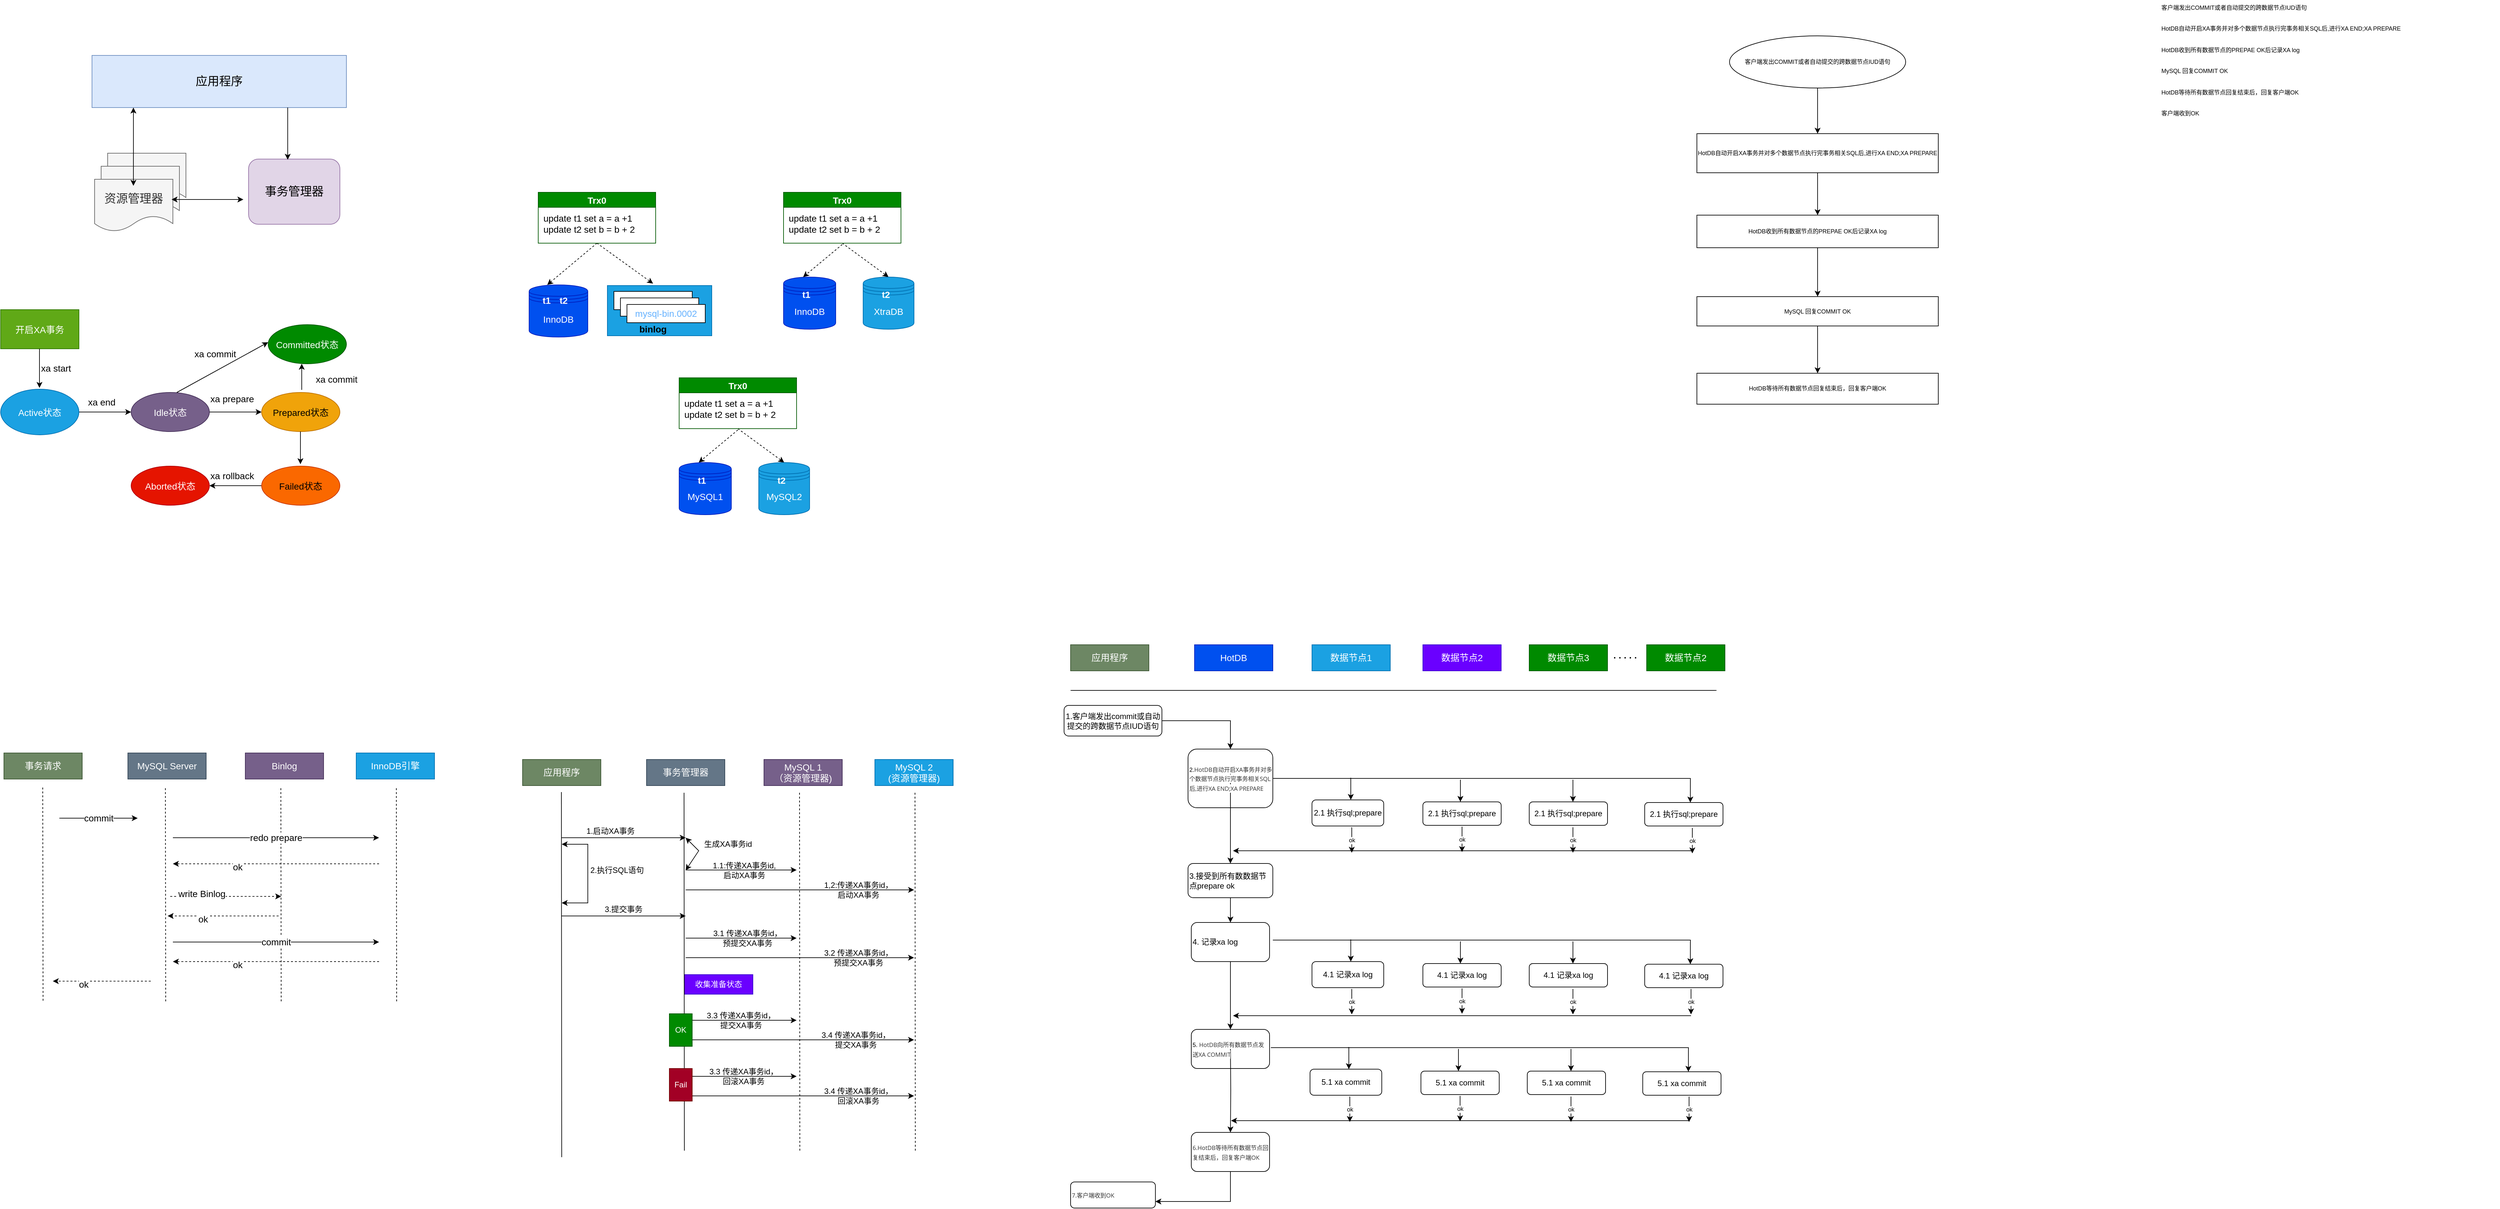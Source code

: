 <mxfile version="20.0.4" type="github">
  <diagram id="ObCENUlUA4ZSgpgrxgMP" name="Page-1">
    <mxGraphModel dx="1673" dy="896" grid="1" gridSize="10" guides="1" tooltips="1" connect="1" arrows="1" fold="1" page="1" pageScale="1" pageWidth="827" pageHeight="1169" math="0" shadow="0">
      <root>
        <mxCell id="0" />
        <mxCell id="1" parent="0" />
        <mxCell id="JKw2uaOTa6GlGYW2WIKC-55" value="收集准备状态" style="rounded=0;whiteSpace=wrap;html=1;fillColor=#6a00ff;fontColor=#ffffff;strokeColor=#3700CC;" vertex="1" parent="1">
          <mxGeometry x="1098" y="1530" width="105" height="30" as="geometry" />
        </mxCell>
        <mxCell id="dxR8QtIztpEpAp44_qmE-1" value="&lt;font style=&quot;font-size: 18px;&quot;&gt;应用程序&lt;/font&gt;" style="rounded=0;whiteSpace=wrap;html=1;fillColor=#dae8fc;strokeColor=#6c8ebf;" parent="1" vertex="1">
          <mxGeometry x="190" y="120" width="390" height="80" as="geometry" />
        </mxCell>
        <mxCell id="dxR8QtIztpEpAp44_qmE-2" value="" style="shape=document;whiteSpace=wrap;html=1;boundedLbl=1;fontSize=24;fillColor=#f5f5f5;fontColor=#333333;strokeColor=#666666;" parent="1" vertex="1">
          <mxGeometry x="214" y="270" width="120" height="80" as="geometry" />
        </mxCell>
        <mxCell id="dxR8QtIztpEpAp44_qmE-3" value="" style="shape=document;whiteSpace=wrap;html=1;boundedLbl=1;fontSize=24;fillColor=#f5f5f5;fontColor=#333333;strokeColor=#666666;" parent="1" vertex="1">
          <mxGeometry x="204" y="290" width="120" height="80" as="geometry" />
        </mxCell>
        <mxCell id="dxR8QtIztpEpAp44_qmE-4" value="&lt;font style=&quot;font-size: 18px;&quot;&gt;资源管理器&lt;/font&gt;" style="shape=document;whiteSpace=wrap;html=1;boundedLbl=1;fontSize=24;fillColor=#f5f5f5;fontColor=#333333;strokeColor=#666666;" parent="1" vertex="1">
          <mxGeometry x="194" y="310" width="120" height="80" as="geometry" />
        </mxCell>
        <mxCell id="dxR8QtIztpEpAp44_qmE-6" value="" style="endArrow=classic;startArrow=classic;html=1;rounded=0;fontSize=18;" parent="1" edge="1">
          <mxGeometry width="50" height="50" relative="1" as="geometry">
            <mxPoint x="253.5" y="320" as="sourcePoint" />
            <mxPoint x="253.5" y="200" as="targetPoint" />
          </mxGeometry>
        </mxCell>
        <mxCell id="dxR8QtIztpEpAp44_qmE-7" value="事务管理器" style="rounded=1;whiteSpace=wrap;html=1;fontSize=18;fillColor=#e1d5e7;strokeColor=#9673a6;" parent="1" vertex="1">
          <mxGeometry x="430" y="279" width="140" height="100" as="geometry" />
        </mxCell>
        <mxCell id="dxR8QtIztpEpAp44_qmE-8" value="" style="endArrow=classic;startArrow=classic;html=1;rounded=0;fontSize=18;" parent="1" edge="1">
          <mxGeometry width="50" height="50" relative="1" as="geometry">
            <mxPoint x="312" y="341" as="sourcePoint" />
            <mxPoint x="422" y="341" as="targetPoint" />
          </mxGeometry>
        </mxCell>
        <mxCell id="dxR8QtIztpEpAp44_qmE-9" value="" style="endArrow=classic;html=1;rounded=0;fontSize=18;" parent="1" edge="1">
          <mxGeometry width="50" height="50" relative="1" as="geometry">
            <mxPoint x="490" y="200" as="sourcePoint" />
            <mxPoint x="490" y="280" as="targetPoint" />
          </mxGeometry>
        </mxCell>
        <mxCell id="dxR8QtIztpEpAp44_qmE-10" value="&lt;font style=&quot;font-size: 14px;&quot;&gt;开启XA事务&lt;/font&gt;" style="rounded=0;whiteSpace=wrap;html=1;fontSize=18;fillColor=#60a917;strokeColor=#2D7600;fontColor=#ffffff;" parent="1" vertex="1">
          <mxGeometry x="50" y="510" width="120" height="60" as="geometry" />
        </mxCell>
        <mxCell id="dxR8QtIztpEpAp44_qmE-12" value="" style="endArrow=classic;html=1;rounded=0;fontSize=18;" parent="1" edge="1">
          <mxGeometry width="50" height="50" relative="1" as="geometry">
            <mxPoint x="109.5" y="570" as="sourcePoint" />
            <mxPoint x="109.5" y="630" as="targetPoint" />
          </mxGeometry>
        </mxCell>
        <mxCell id="dxR8QtIztpEpAp44_qmE-17" value="" style="edgeStyle=orthogonalEdgeStyle;rounded=0;orthogonalLoop=1;jettySize=auto;html=1;fontSize=18;" parent="1" source="dxR8QtIztpEpAp44_qmE-13" target="dxR8QtIztpEpAp44_qmE-16" edge="1">
          <mxGeometry relative="1" as="geometry" />
        </mxCell>
        <mxCell id="dxR8QtIztpEpAp44_qmE-13" value="&lt;font style=&quot;font-size: 14px;&quot;&gt;Active状态&lt;/font&gt;" style="ellipse;whiteSpace=wrap;html=1;fontSize=18;fillColor=#1ba1e2;fontColor=#ffffff;strokeColor=#006EAF;" parent="1" vertex="1">
          <mxGeometry x="50" y="632" width="120" height="70" as="geometry" />
        </mxCell>
        <mxCell id="dxR8QtIztpEpAp44_qmE-19" value="" style="edgeStyle=orthogonalEdgeStyle;rounded=0;orthogonalLoop=1;jettySize=auto;html=1;fontSize=18;" parent="1" source="dxR8QtIztpEpAp44_qmE-16" target="dxR8QtIztpEpAp44_qmE-18" edge="1">
          <mxGeometry relative="1" as="geometry" />
        </mxCell>
        <mxCell id="dxR8QtIztpEpAp44_qmE-16" value="&lt;font style=&quot;font-size: 14px;&quot;&gt;Idle状态&lt;/font&gt;" style="ellipse;whiteSpace=wrap;html=1;fontSize=18;fillColor=#76608a;fontColor=#ffffff;strokeColor=#432D57;" parent="1" vertex="1">
          <mxGeometry x="250" y="637" width="120" height="60" as="geometry" />
        </mxCell>
        <mxCell id="dxR8QtIztpEpAp44_qmE-18" value="&lt;font style=&quot;font-size: 14px;&quot;&gt;Prepared状态&lt;/font&gt;" style="ellipse;whiteSpace=wrap;html=1;fontSize=18;fillColor=#f0a30a;fontColor=#000000;strokeColor=#BD7000;" parent="1" vertex="1">
          <mxGeometry x="450" y="637" width="120" height="60" as="geometry" />
        </mxCell>
        <mxCell id="dxR8QtIztpEpAp44_qmE-20" value="" style="endArrow=classic;html=1;rounded=0;fontSize=18;" parent="1" edge="1">
          <mxGeometry width="50" height="50" relative="1" as="geometry">
            <mxPoint x="320" y="637" as="sourcePoint" />
            <mxPoint x="460" y="560" as="targetPoint" />
          </mxGeometry>
        </mxCell>
        <mxCell id="dxR8QtIztpEpAp44_qmE-21" value="&lt;font style=&quot;font-size: 14px;&quot;&gt;Committed状态&lt;/font&gt;" style="ellipse;whiteSpace=wrap;html=1;fontSize=18;fillColor=#008a00;fontColor=#ffffff;strokeColor=#005700;" parent="1" vertex="1">
          <mxGeometry x="460" y="533" width="120" height="60" as="geometry" />
        </mxCell>
        <mxCell id="dxR8QtIztpEpAp44_qmE-22" value="" style="endArrow=classic;html=1;rounded=0;fontSize=14;" parent="1" edge="1">
          <mxGeometry width="50" height="50" relative="1" as="geometry">
            <mxPoint x="511.5" y="633" as="sourcePoint" />
            <mxPoint x="511.5" y="593" as="targetPoint" />
          </mxGeometry>
        </mxCell>
        <mxCell id="dxR8QtIztpEpAp44_qmE-23" value="" style="endArrow=classic;html=1;rounded=0;fontSize=14;" parent="1" edge="1">
          <mxGeometry width="50" height="50" relative="1" as="geometry">
            <mxPoint x="509.5" y="697" as="sourcePoint" />
            <mxPoint x="509.5" y="747" as="targetPoint" />
          </mxGeometry>
        </mxCell>
        <mxCell id="dxR8QtIztpEpAp44_qmE-26" value="" style="edgeStyle=orthogonalEdgeStyle;rounded=0;orthogonalLoop=1;jettySize=auto;html=1;fontSize=14;" parent="1" source="dxR8QtIztpEpAp44_qmE-24" target="dxR8QtIztpEpAp44_qmE-25" edge="1">
          <mxGeometry relative="1" as="geometry" />
        </mxCell>
        <mxCell id="dxR8QtIztpEpAp44_qmE-24" value="&lt;span style=&quot;font-size: 14px;&quot;&gt;Failed状态&lt;/span&gt;" style="ellipse;whiteSpace=wrap;html=1;fontSize=18;fillColor=#fa6800;fontColor=#000000;strokeColor=#C73500;" parent="1" vertex="1">
          <mxGeometry x="450" y="750" width="120" height="60" as="geometry" />
        </mxCell>
        <mxCell id="dxR8QtIztpEpAp44_qmE-25" value="&lt;font style=&quot;font-size: 14px;&quot;&gt;Aborted状态&lt;/font&gt;" style="ellipse;whiteSpace=wrap;html=1;fontSize=18;fillColor=#e51400;fontColor=#ffffff;strokeColor=#B20000;" parent="1" vertex="1">
          <mxGeometry x="250" y="750" width="120" height="60" as="geometry" />
        </mxCell>
        <mxCell id="dxR8QtIztpEpAp44_qmE-28" value="xa rollback" style="text;html=1;strokeColor=none;fillColor=none;align=center;verticalAlign=middle;whiteSpace=wrap;rounded=0;fontSize=14;" parent="1" vertex="1">
          <mxGeometry x="370" y="750" width="70" height="30" as="geometry" />
        </mxCell>
        <mxCell id="dxR8QtIztpEpAp44_qmE-29" value="xa commit" style="text;html=1;strokeColor=none;fillColor=none;align=center;verticalAlign=middle;whiteSpace=wrap;rounded=0;fontSize=14;" parent="1" vertex="1">
          <mxGeometry x="530" y="602" width="70" height="30" as="geometry" />
        </mxCell>
        <mxCell id="dxR8QtIztpEpAp44_qmE-30" value="xa prepare" style="text;html=1;strokeColor=none;fillColor=none;align=center;verticalAlign=middle;whiteSpace=wrap;rounded=0;fontSize=14;" parent="1" vertex="1">
          <mxGeometry x="370" y="632" width="70" height="30" as="geometry" />
        </mxCell>
        <mxCell id="dxR8QtIztpEpAp44_qmE-31" value="xa commit" style="text;html=1;strokeColor=none;fillColor=none;align=center;verticalAlign=middle;whiteSpace=wrap;rounded=0;fontSize=14;" parent="1" vertex="1">
          <mxGeometry x="344" y="563" width="70" height="30" as="geometry" />
        </mxCell>
        <mxCell id="dxR8QtIztpEpAp44_qmE-32" value="xa end" style="text;html=1;strokeColor=none;fillColor=none;align=center;verticalAlign=middle;whiteSpace=wrap;rounded=0;fontSize=14;" parent="1" vertex="1">
          <mxGeometry x="170" y="637" width="70" height="30" as="geometry" />
        </mxCell>
        <mxCell id="dxR8QtIztpEpAp44_qmE-33" value="xa start" style="text;html=1;strokeColor=none;fillColor=none;align=center;verticalAlign=middle;whiteSpace=wrap;rounded=0;fontSize=14;" parent="1" vertex="1">
          <mxGeometry x="100" y="584.5" width="70" height="30" as="geometry" />
        </mxCell>
        <mxCell id="dxR8QtIztpEpAp44_qmE-44" value="事务请求" style="rounded=0;whiteSpace=wrap;html=1;fontSize=14;fillColor=#6d8764;fontColor=#ffffff;strokeColor=#3A5431;" parent="1" vertex="1">
          <mxGeometry x="55" y="1190" width="120" height="40" as="geometry" />
        </mxCell>
        <mxCell id="dxR8QtIztpEpAp44_qmE-45" value="MySQL Server" style="rounded=0;whiteSpace=wrap;html=1;fontSize=14;fillColor=#647687;fontColor=#ffffff;strokeColor=#314354;" parent="1" vertex="1">
          <mxGeometry x="245" y="1190" width="120" height="40" as="geometry" />
        </mxCell>
        <mxCell id="dxR8QtIztpEpAp44_qmE-46" value="Binlog" style="rounded=0;whiteSpace=wrap;html=1;fontSize=14;fillColor=#76608a;fontColor=#ffffff;strokeColor=#432D57;" parent="1" vertex="1">
          <mxGeometry x="425" y="1190" width="120" height="40" as="geometry" />
        </mxCell>
        <mxCell id="dxR8QtIztpEpAp44_qmE-47" value="InnoDB引擎" style="rounded=0;whiteSpace=wrap;html=1;fontSize=14;fillColor=#1ba1e2;fontColor=#ffffff;strokeColor=#006EAF;" parent="1" vertex="1">
          <mxGeometry x="595" y="1190" width="120" height="40" as="geometry" />
        </mxCell>
        <mxCell id="dxR8QtIztpEpAp44_qmE-48" value="" style="endArrow=none;dashed=1;html=1;rounded=0;fontSize=14;" parent="1" edge="1">
          <mxGeometry width="50" height="50" relative="1" as="geometry">
            <mxPoint x="115" y="1570" as="sourcePoint" />
            <mxPoint x="114.5" y="1240" as="targetPoint" />
          </mxGeometry>
        </mxCell>
        <mxCell id="dxR8QtIztpEpAp44_qmE-49" value="" style="endArrow=none;dashed=1;html=1;rounded=0;fontSize=14;" parent="1" edge="1">
          <mxGeometry width="50" height="50" relative="1" as="geometry">
            <mxPoint x="303" y="1571" as="sourcePoint" />
            <mxPoint x="302.5" y="1241" as="targetPoint" />
          </mxGeometry>
        </mxCell>
        <mxCell id="dxR8QtIztpEpAp44_qmE-50" value="" style="endArrow=none;dashed=1;html=1;rounded=0;fontSize=14;" parent="1" edge="1">
          <mxGeometry width="50" height="50" relative="1" as="geometry">
            <mxPoint x="480" y="1571" as="sourcePoint" />
            <mxPoint x="479.5" y="1241" as="targetPoint" />
          </mxGeometry>
        </mxCell>
        <mxCell id="dxR8QtIztpEpAp44_qmE-51" value="" style="endArrow=none;dashed=1;html=1;rounded=0;fontSize=14;" parent="1" edge="1">
          <mxGeometry width="50" height="50" relative="1" as="geometry">
            <mxPoint x="657" y="1571" as="sourcePoint" />
            <mxPoint x="656.5" y="1241" as="targetPoint" />
          </mxGeometry>
        </mxCell>
        <mxCell id="dxR8QtIztpEpAp44_qmE-54" value="" style="endArrow=classic;html=1;rounded=0;fontSize=14;" parent="1" edge="1">
          <mxGeometry relative="1" as="geometry">
            <mxPoint x="140" y="1290" as="sourcePoint" />
            <mxPoint x="260" y="1290" as="targetPoint" />
            <Array as="points">
              <mxPoint x="200" y="1290" />
            </Array>
          </mxGeometry>
        </mxCell>
        <mxCell id="dxR8QtIztpEpAp44_qmE-55" value="commit" style="edgeLabel;resizable=0;html=1;align=center;verticalAlign=middle;fontSize=14;" parent="dxR8QtIztpEpAp44_qmE-54" connectable="0" vertex="1">
          <mxGeometry relative="1" as="geometry" />
        </mxCell>
        <mxCell id="dxR8QtIztpEpAp44_qmE-56" value="" style="endArrow=classic;html=1;rounded=0;fontSize=14;" parent="1" edge="1">
          <mxGeometry relative="1" as="geometry">
            <mxPoint x="314" y="1320" as="sourcePoint" />
            <mxPoint x="630" y="1320" as="targetPoint" />
            <Array as="points">
              <mxPoint x="374" y="1320" />
            </Array>
          </mxGeometry>
        </mxCell>
        <mxCell id="dxR8QtIztpEpAp44_qmE-57" value="redo prepare" style="edgeLabel;resizable=0;html=1;align=center;verticalAlign=middle;fontSize=14;" parent="dxR8QtIztpEpAp44_qmE-56" connectable="0" vertex="1">
          <mxGeometry relative="1" as="geometry" />
        </mxCell>
        <mxCell id="dxR8QtIztpEpAp44_qmE-63" value="" style="endArrow=classic;html=1;rounded=0;dashed=1;fontSize=14;" parent="1" edge="1">
          <mxGeometry width="50" height="50" relative="1" as="geometry">
            <mxPoint x="630" y="1360" as="sourcePoint" />
            <mxPoint x="314" y="1360" as="targetPoint" />
          </mxGeometry>
        </mxCell>
        <mxCell id="dxR8QtIztpEpAp44_qmE-64" value="ok" style="edgeLabel;html=1;align=center;verticalAlign=middle;resizable=0;points=[];fontSize=14;" parent="dxR8QtIztpEpAp44_qmE-63" vertex="1" connectable="0">
          <mxGeometry x="0.373" y="5" relative="1" as="geometry">
            <mxPoint as="offset" />
          </mxGeometry>
        </mxCell>
        <mxCell id="dxR8QtIztpEpAp44_qmE-65" value="" style="endArrow=classic;html=1;rounded=0;dashed=1;fontSize=14;" parent="1" edge="1">
          <mxGeometry width="50" height="50" relative="1" as="geometry">
            <mxPoint x="310" y="1410" as="sourcePoint" />
            <mxPoint x="480" y="1410" as="targetPoint" />
            <Array as="points">
              <mxPoint x="380" y="1410" />
            </Array>
          </mxGeometry>
        </mxCell>
        <mxCell id="dxR8QtIztpEpAp44_qmE-66" value="write Binlog" style="edgeLabel;html=1;align=center;verticalAlign=middle;resizable=0;points=[];fontSize=14;" parent="dxR8QtIztpEpAp44_qmE-65" vertex="1" connectable="0">
          <mxGeometry x="-0.435" y="4" relative="1" as="geometry">
            <mxPoint as="offset" />
          </mxGeometry>
        </mxCell>
        <mxCell id="dxR8QtIztpEpAp44_qmE-67" value="" style="endArrow=classic;html=1;rounded=0;dashed=1;fontSize=14;" parent="1" edge="1">
          <mxGeometry width="50" height="50" relative="1" as="geometry">
            <mxPoint x="476" y="1440" as="sourcePoint" />
            <mxPoint x="306" y="1440" as="targetPoint" />
          </mxGeometry>
        </mxCell>
        <mxCell id="dxR8QtIztpEpAp44_qmE-68" value="ok" style="edgeLabel;html=1;align=center;verticalAlign=middle;resizable=0;points=[];fontSize=14;" parent="dxR8QtIztpEpAp44_qmE-67" vertex="1" connectable="0">
          <mxGeometry x="0.373" y="5" relative="1" as="geometry">
            <mxPoint as="offset" />
          </mxGeometry>
        </mxCell>
        <mxCell id="dxR8QtIztpEpAp44_qmE-69" value="" style="endArrow=classic;html=1;rounded=0;fontSize=14;" parent="1" edge="1">
          <mxGeometry relative="1" as="geometry">
            <mxPoint x="314" y="1480" as="sourcePoint" />
            <mxPoint x="630" y="1480" as="targetPoint" />
            <Array as="points">
              <mxPoint x="374" y="1480" />
            </Array>
          </mxGeometry>
        </mxCell>
        <mxCell id="dxR8QtIztpEpAp44_qmE-70" value="commit" style="edgeLabel;resizable=0;html=1;align=center;verticalAlign=middle;fontSize=14;" parent="dxR8QtIztpEpAp44_qmE-69" connectable="0" vertex="1">
          <mxGeometry relative="1" as="geometry" />
        </mxCell>
        <mxCell id="dxR8QtIztpEpAp44_qmE-71" value="" style="endArrow=classic;html=1;rounded=0;dashed=1;fontSize=14;" parent="1" edge="1">
          <mxGeometry width="50" height="50" relative="1" as="geometry">
            <mxPoint x="630" y="1510" as="sourcePoint" />
            <mxPoint x="314" y="1510" as="targetPoint" />
          </mxGeometry>
        </mxCell>
        <mxCell id="dxR8QtIztpEpAp44_qmE-72" value="ok" style="edgeLabel;html=1;align=center;verticalAlign=middle;resizable=0;points=[];fontSize=14;" parent="dxR8QtIztpEpAp44_qmE-71" vertex="1" connectable="0">
          <mxGeometry x="0.373" y="5" relative="1" as="geometry">
            <mxPoint as="offset" />
          </mxGeometry>
        </mxCell>
        <mxCell id="dxR8QtIztpEpAp44_qmE-73" value="" style="endArrow=classic;html=1;rounded=0;dashed=1;fontSize=14;" parent="1" edge="1">
          <mxGeometry width="50" height="50" relative="1" as="geometry">
            <mxPoint x="280" y="1540" as="sourcePoint" />
            <mxPoint x="130" y="1540" as="targetPoint" />
          </mxGeometry>
        </mxCell>
        <mxCell id="dxR8QtIztpEpAp44_qmE-74" value="ok" style="edgeLabel;html=1;align=center;verticalAlign=middle;resizable=0;points=[];fontSize=14;" parent="dxR8QtIztpEpAp44_qmE-73" vertex="1" connectable="0">
          <mxGeometry x="0.373" y="5" relative="1" as="geometry">
            <mxPoint as="offset" />
          </mxGeometry>
        </mxCell>
        <mxCell id="dxR8QtIztpEpAp44_qmE-80" value="InnoDB" style="shape=datastore;whiteSpace=wrap;html=1;fontSize=14;fillColor=#0050ef;strokeColor=#001DBC;fontColor=#ffffff;" parent="1" vertex="1">
          <mxGeometry x="1250" y="460" width="80" height="80" as="geometry" />
        </mxCell>
        <mxCell id="dxR8QtIztpEpAp44_qmE-86" style="edgeStyle=none;rounded=0;orthogonalLoop=1;jettySize=auto;html=1;exitX=0.5;exitY=1;exitDx=0;exitDy=0;entryX=0.5;entryY=0;entryDx=0;entryDy=0;dashed=1;fontSize=14;" parent="1" source="dxR8QtIztpEpAp44_qmE-82" target="dxR8QtIztpEpAp44_qmE-84" edge="1">
          <mxGeometry relative="1" as="geometry" />
        </mxCell>
        <mxCell id="dxR8QtIztpEpAp44_qmE-82" value="Trx0" style="swimlane;fontSize=14;fillColor=#008a00;fontColor=#ffffff;strokeColor=#005700;" parent="1" vertex="1">
          <mxGeometry x="1250" y="330" width="180" height="78" as="geometry" />
        </mxCell>
        <mxCell id="dxR8QtIztpEpAp44_qmE-83" value="update t1 set a = a +1&lt;br&gt;update t2 set b = b + 2" style="text;html=1;align=left;verticalAlign=middle;resizable=0;points=[];autosize=1;strokeColor=none;fillColor=none;fontSize=14;" parent="dxR8QtIztpEpAp44_qmE-82" vertex="1">
          <mxGeometry x="6" y="22.5" width="160" height="50" as="geometry" />
        </mxCell>
        <mxCell id="dxR8QtIztpEpAp44_qmE-84" value="XtraDB" style="shape=datastore;whiteSpace=wrap;html=1;fontSize=14;fillColor=#1ba1e2;fontColor=#ffffff;strokeColor=#006EAF;" parent="1" vertex="1">
          <mxGeometry x="1372" y="460" width="78" height="80" as="geometry" />
        </mxCell>
        <mxCell id="dxR8QtIztpEpAp44_qmE-87" value="&lt;b&gt;&lt;font color=&quot;#ffffff&quot;&gt;t1&lt;/font&gt;&lt;/b&gt;" style="text;html=1;align=center;verticalAlign=middle;whiteSpace=wrap;rounded=0;fontSize=14;" parent="1" vertex="1">
          <mxGeometry x="1255" y="472" width="60" height="30" as="geometry" />
        </mxCell>
        <mxCell id="dxR8QtIztpEpAp44_qmE-89" value="&lt;b style=&quot;&quot;&gt;&lt;font color=&quot;#ffffff&quot;&gt;t2&lt;/font&gt;&lt;/b&gt;" style="text;html=1;strokeColor=none;fillColor=none;align=center;verticalAlign=middle;whiteSpace=wrap;rounded=0;fontSize=14;" parent="1" vertex="1">
          <mxGeometry x="1377" y="472" width="60" height="30" as="geometry" />
        </mxCell>
        <mxCell id="dxR8QtIztpEpAp44_qmE-90" value="InnoDB" style="shape=datastore;whiteSpace=wrap;html=1;fontSize=14;fillColor=#0050ef;fontColor=#ffffff;strokeColor=#001DBC;" parent="1" vertex="1">
          <mxGeometry x="860" y="472" width="90" height="80" as="geometry" />
        </mxCell>
        <mxCell id="dxR8QtIztpEpAp44_qmE-91" style="edgeStyle=none;rounded=0;orthogonalLoop=1;jettySize=auto;html=1;exitX=0.5;exitY=1;exitDx=0;exitDy=0;entryX=0.309;entryY=0;entryDx=0;entryDy=0;dashed=1;fontSize=14;entryPerimeter=0;" parent="1" source="dxR8QtIztpEpAp44_qmE-92" target="dxR8QtIztpEpAp44_qmE-90" edge="1">
          <mxGeometry relative="1" as="geometry">
            <mxPoint x="995" y="460" as="targetPoint" />
          </mxGeometry>
        </mxCell>
        <mxCell id="dxR8QtIztpEpAp44_qmE-98" style="edgeStyle=none;rounded=0;orthogonalLoop=1;jettySize=auto;html=1;exitX=0.5;exitY=1;exitDx=0;exitDy=0;dashed=1;fontSize=14;" parent="1" source="dxR8QtIztpEpAp44_qmE-92" edge="1">
          <mxGeometry relative="1" as="geometry">
            <mxPoint x="1050" y="470" as="targetPoint" />
          </mxGeometry>
        </mxCell>
        <mxCell id="dxR8QtIztpEpAp44_qmE-92" value="Trx0" style="swimlane;fontSize=14;fillColor=#008a00;fontColor=#ffffff;strokeColor=#005700;" parent="1" vertex="1">
          <mxGeometry x="874" y="330" width="180" height="78" as="geometry" />
        </mxCell>
        <mxCell id="dxR8QtIztpEpAp44_qmE-93" value="update t1 set a = a +1&lt;br&gt;update t2 set b = b + 2" style="text;html=1;align=left;verticalAlign=middle;resizable=0;points=[];autosize=1;strokeColor=none;fillColor=none;fontSize=14;" parent="dxR8QtIztpEpAp44_qmE-92" vertex="1">
          <mxGeometry x="6" y="22.5" width="160" height="50" as="geometry" />
        </mxCell>
        <mxCell id="dxR8QtIztpEpAp44_qmE-96" value="&lt;font color=&quot;#ffffff&quot;&gt;&lt;b&gt;t1&lt;/b&gt;&lt;/font&gt;" style="text;html=1;strokeColor=none;fillColor=none;align=center;verticalAlign=middle;whiteSpace=wrap;rounded=0;fontSize=14;" parent="1" vertex="1">
          <mxGeometry x="874" y="482" width="26" height="28" as="geometry" />
        </mxCell>
        <mxCell id="dxR8QtIztpEpAp44_qmE-99" value="" style="rounded=0;whiteSpace=wrap;html=1;fontSize=14;fontColor=#ffffff;fillColor=#1ba1e2;strokeColor=#006EAF;" parent="1" vertex="1">
          <mxGeometry x="980" y="473" width="160" height="77" as="geometry" />
        </mxCell>
        <mxCell id="dxR8QtIztpEpAp44_qmE-100" value="" style="rounded=0;whiteSpace=wrap;html=1;fontSize=14;fontColor=#66B2FF;" parent="1" vertex="1">
          <mxGeometry x="990" y="482" width="120" height="28" as="geometry" />
        </mxCell>
        <mxCell id="dxR8QtIztpEpAp44_qmE-101" value="" style="rounded=0;whiteSpace=wrap;html=1;fontSize=14;fontColor=#66B2FF;" parent="1" vertex="1">
          <mxGeometry x="1000" y="492" width="120" height="28" as="geometry" />
        </mxCell>
        <mxCell id="dxR8QtIztpEpAp44_qmE-102" value="mysql-bin.0002" style="rounded=0;whiteSpace=wrap;html=1;fontSize=14;fontColor=#66B2FF;" parent="1" vertex="1">
          <mxGeometry x="1010" y="502" width="120" height="28" as="geometry" />
        </mxCell>
        <mxCell id="dxR8QtIztpEpAp44_qmE-103" value="&lt;b&gt;binlog&lt;/b&gt;" style="text;html=1;strokeColor=none;fillColor=none;align=center;verticalAlign=middle;whiteSpace=wrap;rounded=0;fontSize=14;" parent="1" vertex="1">
          <mxGeometry x="1020" y="525" width="60" height="30" as="geometry" />
        </mxCell>
        <mxCell id="dxR8QtIztpEpAp44_qmE-104" value="&lt;font color=&quot;#ffffff&quot;&gt;&lt;b&gt;t2&lt;/b&gt;&lt;/font&gt;" style="text;html=1;strokeColor=none;fillColor=none;align=center;verticalAlign=middle;whiteSpace=wrap;rounded=0;fontSize=14;" parent="1" vertex="1">
          <mxGeometry x="900" y="482" width="26" height="28" as="geometry" />
        </mxCell>
        <mxCell id="dxR8QtIztpEpAp44_qmE-105" style="edgeStyle=none;rounded=0;orthogonalLoop=1;jettySize=auto;html=1;entryX=0.309;entryY=0;entryDx=0;entryDy=0;dashed=1;fontSize=14;entryPerimeter=0;" parent="1" edge="1">
          <mxGeometry relative="1" as="geometry">
            <mxPoint x="1340" y="410" as="sourcePoint" />
            <mxPoint x="1280" y="460" as="targetPoint" />
          </mxGeometry>
        </mxCell>
        <mxCell id="dxR8QtIztpEpAp44_qmE-106" value="MySQL1" style="shape=datastore;whiteSpace=wrap;html=1;fontSize=14;fillColor=#0050ef;strokeColor=#001DBC;fontColor=#ffffff;" parent="1" vertex="1">
          <mxGeometry x="1090" y="744.5" width="80" height="80" as="geometry" />
        </mxCell>
        <mxCell id="dxR8QtIztpEpAp44_qmE-107" style="edgeStyle=none;rounded=0;orthogonalLoop=1;jettySize=auto;html=1;exitX=0.5;exitY=1;exitDx=0;exitDy=0;entryX=0.5;entryY=0;entryDx=0;entryDy=0;dashed=1;fontSize=14;" parent="1" source="dxR8QtIztpEpAp44_qmE-108" target="dxR8QtIztpEpAp44_qmE-110" edge="1">
          <mxGeometry relative="1" as="geometry" />
        </mxCell>
        <mxCell id="dxR8QtIztpEpAp44_qmE-108" value="Trx0" style="swimlane;fontSize=14;fillColor=#008a00;fontColor=#ffffff;strokeColor=#005700;" parent="1" vertex="1">
          <mxGeometry x="1090" y="614.5" width="180" height="78" as="geometry" />
        </mxCell>
        <mxCell id="dxR8QtIztpEpAp44_qmE-109" value="update t1 set a = a +1&lt;br&gt;update t2 set b = b + 2" style="text;html=1;align=left;verticalAlign=middle;resizable=0;points=[];autosize=1;strokeColor=none;fillColor=none;fontSize=14;" parent="dxR8QtIztpEpAp44_qmE-108" vertex="1">
          <mxGeometry x="6" y="22.5" width="160" height="50" as="geometry" />
        </mxCell>
        <mxCell id="dxR8QtIztpEpAp44_qmE-110" value="MySQL2" style="shape=datastore;whiteSpace=wrap;html=1;fontSize=14;fillColor=#1ba1e2;fontColor=#ffffff;strokeColor=#006EAF;" parent="1" vertex="1">
          <mxGeometry x="1212" y="744.5" width="78" height="80" as="geometry" />
        </mxCell>
        <mxCell id="dxR8QtIztpEpAp44_qmE-111" value="&lt;b&gt;&lt;font color=&quot;#ffffff&quot;&gt;t1&lt;/font&gt;&lt;/b&gt;" style="text;html=1;align=center;verticalAlign=middle;whiteSpace=wrap;rounded=0;fontSize=14;" parent="1" vertex="1">
          <mxGeometry x="1095" y="756.5" width="60" height="30" as="geometry" />
        </mxCell>
        <mxCell id="dxR8QtIztpEpAp44_qmE-112" value="&lt;b style=&quot;&quot;&gt;&lt;font color=&quot;#ffffff&quot;&gt;t2&lt;/font&gt;&lt;/b&gt;" style="text;html=1;strokeColor=none;fillColor=none;align=center;verticalAlign=middle;whiteSpace=wrap;rounded=0;fontSize=14;" parent="1" vertex="1">
          <mxGeometry x="1217" y="756.5" width="60" height="30" as="geometry" />
        </mxCell>
        <mxCell id="dxR8QtIztpEpAp44_qmE-113" style="edgeStyle=none;rounded=0;orthogonalLoop=1;jettySize=auto;html=1;entryX=0.309;entryY=0;entryDx=0;entryDy=0;dashed=1;fontSize=14;entryPerimeter=0;" parent="1" edge="1">
          <mxGeometry relative="1" as="geometry">
            <mxPoint x="1180" y="694.5" as="sourcePoint" />
            <mxPoint x="1120" y="744.5" as="targetPoint" />
          </mxGeometry>
        </mxCell>
        <mxCell id="JKw2uaOTa6GlGYW2WIKC-1" value="应用程序" style="rounded=0;whiteSpace=wrap;html=1;fontSize=14;fillColor=#6d8764;fontColor=#ffffff;strokeColor=#3A5431;" vertex="1" parent="1">
          <mxGeometry x="850" y="1200" width="120" height="40" as="geometry" />
        </mxCell>
        <mxCell id="JKw2uaOTa6GlGYW2WIKC-2" value="事务管理器" style="rounded=0;whiteSpace=wrap;html=1;fontSize=14;fillColor=#647687;fontColor=#ffffff;strokeColor=#314354;" vertex="1" parent="1">
          <mxGeometry x="1040" y="1200" width="120" height="40" as="geometry" />
        </mxCell>
        <mxCell id="JKw2uaOTa6GlGYW2WIKC-3" value="MySQL 1&lt;br&gt;（资源管理器)" style="rounded=0;whiteSpace=wrap;html=1;fontSize=14;fillColor=#76608a;fontColor=#ffffff;strokeColor=#432D57;" vertex="1" parent="1">
          <mxGeometry x="1220" y="1200" width="120" height="40" as="geometry" />
        </mxCell>
        <mxCell id="JKw2uaOTa6GlGYW2WIKC-4" value="MySQL 2&lt;br&gt;(资源管理器)" style="rounded=0;whiteSpace=wrap;html=1;fontSize=14;fillColor=#1ba1e2;fontColor=#ffffff;strokeColor=#006EAF;" vertex="1" parent="1">
          <mxGeometry x="1390" y="1200" width="120" height="40" as="geometry" />
        </mxCell>
        <mxCell id="JKw2uaOTa6GlGYW2WIKC-5" value="" style="endArrow=none;html=1;rounded=0;fontSize=14;" edge="1" parent="1">
          <mxGeometry width="50" height="50" relative="1" as="geometry">
            <mxPoint x="910" y="1810" as="sourcePoint" />
            <mxPoint x="909.5" y="1250" as="targetPoint" />
          </mxGeometry>
        </mxCell>
        <mxCell id="JKw2uaOTa6GlGYW2WIKC-6" value="" style="endArrow=none;html=1;rounded=0;fontSize=14;" edge="1" parent="1">
          <mxGeometry width="50" height="50" relative="1" as="geometry">
            <mxPoint x="1098" y="1800" as="sourcePoint" />
            <mxPoint x="1097.5" y="1251" as="targetPoint" />
          </mxGeometry>
        </mxCell>
        <mxCell id="JKw2uaOTa6GlGYW2WIKC-7" value="" style="endArrow=none;html=1;rounded=0;fontSize=14;dashed=1;" edge="1" parent="1">
          <mxGeometry width="50" height="50" relative="1" as="geometry">
            <mxPoint x="1275" y="1800" as="sourcePoint" />
            <mxPoint x="1274.5" y="1251" as="targetPoint" />
          </mxGeometry>
        </mxCell>
        <mxCell id="JKw2uaOTa6GlGYW2WIKC-8" value="" style="endArrow=none;html=1;rounded=0;fontSize=14;dashed=1;" edge="1" parent="1">
          <mxGeometry width="50" height="50" relative="1" as="geometry">
            <mxPoint x="1452" y="1800" as="sourcePoint" />
            <mxPoint x="1451.5" y="1251" as="targetPoint" />
          </mxGeometry>
        </mxCell>
        <mxCell id="JKw2uaOTa6GlGYW2WIKC-25" value="" style="endArrow=classic;html=1;rounded=0;" edge="1" parent="1">
          <mxGeometry width="50" height="50" relative="1" as="geometry">
            <mxPoint x="910" y="1320" as="sourcePoint" />
            <mxPoint x="1100" y="1320" as="targetPoint" />
          </mxGeometry>
        </mxCell>
        <mxCell id="JKw2uaOTa6GlGYW2WIKC-28" value="" style="endArrow=classic;html=1;rounded=0;" edge="1" parent="1">
          <mxGeometry width="50" height="50" relative="1" as="geometry">
            <mxPoint x="1100" y="1400" as="sourcePoint" />
            <mxPoint x="1450" y="1400" as="targetPoint" />
          </mxGeometry>
        </mxCell>
        <mxCell id="JKw2uaOTa6GlGYW2WIKC-29" value="" style="endArrow=classic;html=1;rounded=0;" edge="1" parent="1">
          <mxGeometry width="50" height="50" relative="1" as="geometry">
            <mxPoint x="910" y="1440" as="sourcePoint" />
            <mxPoint x="1100" y="1440" as="targetPoint" />
          </mxGeometry>
        </mxCell>
        <mxCell id="JKw2uaOTa6GlGYW2WIKC-30" value="" style="endArrow=classic;html=1;rounded=0;" edge="1" parent="1">
          <mxGeometry width="50" height="50" relative="1" as="geometry">
            <mxPoint x="1100" y="1474" as="sourcePoint" />
            <mxPoint x="1270" y="1474" as="targetPoint" />
          </mxGeometry>
        </mxCell>
        <mxCell id="JKw2uaOTa6GlGYW2WIKC-31" value="" style="endArrow=classic;html=1;rounded=0;" edge="1" parent="1">
          <mxGeometry width="50" height="50" relative="1" as="geometry">
            <mxPoint x="1100" y="1630" as="sourcePoint" />
            <mxPoint x="1450" y="1630" as="targetPoint" />
          </mxGeometry>
        </mxCell>
        <mxCell id="JKw2uaOTa6GlGYW2WIKC-34" value="" style="endArrow=classic;html=1;rounded=0;" edge="1" parent="1">
          <mxGeometry width="50" height="50" relative="1" as="geometry">
            <mxPoint x="1100" y="1600" as="sourcePoint" />
            <mxPoint x="1270" y="1600" as="targetPoint" />
          </mxGeometry>
        </mxCell>
        <mxCell id="JKw2uaOTa6GlGYW2WIKC-35" value="" style="endArrow=classic;html=1;rounded=0;" edge="1" parent="1">
          <mxGeometry width="50" height="50" relative="1" as="geometry">
            <mxPoint x="1100" y="1504" as="sourcePoint" />
            <mxPoint x="1450" y="1504" as="targetPoint" />
          </mxGeometry>
        </mxCell>
        <mxCell id="JKw2uaOTa6GlGYW2WIKC-36" value="" style="endArrow=classic;html=1;rounded=0;" edge="1" parent="1">
          <mxGeometry width="50" height="50" relative="1" as="geometry">
            <mxPoint x="1100" y="1716" as="sourcePoint" />
            <mxPoint x="1450" y="1716" as="targetPoint" />
          </mxGeometry>
        </mxCell>
        <mxCell id="JKw2uaOTa6GlGYW2WIKC-37" value="" style="endArrow=classic;html=1;rounded=0;" edge="1" parent="1">
          <mxGeometry width="50" height="50" relative="1" as="geometry">
            <mxPoint x="1100" y="1686" as="sourcePoint" />
            <mxPoint x="1270" y="1686" as="targetPoint" />
          </mxGeometry>
        </mxCell>
        <mxCell id="JKw2uaOTa6GlGYW2WIKC-38" value="1.启动XA事务" style="text;html=1;strokeColor=none;fillColor=none;align=center;verticalAlign=middle;whiteSpace=wrap;rounded=0;" vertex="1" parent="1">
          <mxGeometry x="940" y="1300" width="90" height="20" as="geometry" />
        </mxCell>
        <mxCell id="JKw2uaOTa6GlGYW2WIKC-40" value="" style="endArrow=classic;startArrow=classic;html=1;rounded=0;edgeStyle=orthogonalEdgeStyle;" edge="1" parent="1">
          <mxGeometry width="50" height="50" relative="1" as="geometry">
            <mxPoint x="910" y="1420" as="sourcePoint" />
            <mxPoint x="910" y="1330" as="targetPoint" />
            <Array as="points">
              <mxPoint x="920" y="1420" />
              <mxPoint x="950" y="1420" />
              <mxPoint x="950" y="1330" />
              <mxPoint x="920" y="1330" />
            </Array>
          </mxGeometry>
        </mxCell>
        <mxCell id="JKw2uaOTa6GlGYW2WIKC-41" value="2.执行SQL语句" style="text;html=1;strokeColor=none;fillColor=none;align=center;verticalAlign=middle;whiteSpace=wrap;rounded=0;" vertex="1" parent="1">
          <mxGeometry x="950" y="1360" width="90" height="20" as="geometry" />
        </mxCell>
        <mxCell id="JKw2uaOTa6GlGYW2WIKC-42" value="3.提交事务" style="text;html=1;strokeColor=none;fillColor=none;align=center;verticalAlign=middle;whiteSpace=wrap;rounded=0;" vertex="1" parent="1">
          <mxGeometry x="960" y="1420" width="90" height="20" as="geometry" />
        </mxCell>
        <mxCell id="JKw2uaOTa6GlGYW2WIKC-44" value="" style="endArrow=classic;startArrow=classic;html=1;rounded=0;" edge="1" parent="1">
          <mxGeometry width="50" height="50" relative="1" as="geometry">
            <mxPoint x="1100" y="1370" as="sourcePoint" />
            <mxPoint x="1100" y="1320" as="targetPoint" />
            <Array as="points">
              <mxPoint x="1120" y="1340" />
            </Array>
          </mxGeometry>
        </mxCell>
        <mxCell id="JKw2uaOTa6GlGYW2WIKC-47" value="生成XA事务id" style="text;html=1;strokeColor=none;fillColor=none;align=center;verticalAlign=middle;whiteSpace=wrap;rounded=0;" vertex="1" parent="1">
          <mxGeometry x="1120" y="1320" width="90" height="20" as="geometry" />
        </mxCell>
        <mxCell id="JKw2uaOTa6GlGYW2WIKC-48" value="1,2:传递XA事务id，启动XA事务" style="text;html=1;strokeColor=none;fillColor=none;align=center;verticalAlign=middle;whiteSpace=wrap;rounded=0;" vertex="1" parent="1">
          <mxGeometry x="1310" y="1390" width="110" height="20" as="geometry" />
        </mxCell>
        <mxCell id="JKw2uaOTa6GlGYW2WIKC-39" value="1.1:传递XA事务id,启动XA事务" style="text;html=1;strokeColor=none;fillColor=none;align=center;verticalAlign=middle;whiteSpace=wrap;rounded=0;" vertex="1" parent="1">
          <mxGeometry x="1140" y="1360" width="100" height="20" as="geometry" />
        </mxCell>
        <mxCell id="JKw2uaOTa6GlGYW2WIKC-50" value="" style="endArrow=classic;html=1;rounded=0;" edge="1" parent="1">
          <mxGeometry width="50" height="50" relative="1" as="geometry">
            <mxPoint x="1100" y="1369.5" as="sourcePoint" />
            <mxPoint x="1270" y="1369.5" as="targetPoint" />
          </mxGeometry>
        </mxCell>
        <mxCell id="JKw2uaOTa6GlGYW2WIKC-51" value="3.1 传递XA事务id，预提交XA事务" style="text;html=1;strokeColor=none;fillColor=none;align=center;verticalAlign=middle;whiteSpace=wrap;rounded=0;" vertex="1" parent="1">
          <mxGeometry x="1140" y="1464" width="110" height="20" as="geometry" />
        </mxCell>
        <mxCell id="JKw2uaOTa6GlGYW2WIKC-53" value="3.2 传递XA事务id，预提交XA事务" style="text;html=1;strokeColor=none;fillColor=none;align=center;verticalAlign=middle;whiteSpace=wrap;rounded=0;" vertex="1" parent="1">
          <mxGeometry x="1310" y="1494" width="110" height="20" as="geometry" />
        </mxCell>
        <mxCell id="JKw2uaOTa6GlGYW2WIKC-56" value="3.3 传递XA事务id，提交XA事务" style="text;html=1;strokeColor=none;fillColor=none;align=center;verticalAlign=middle;whiteSpace=wrap;rounded=0;" vertex="1" parent="1">
          <mxGeometry x="1130" y="1590" width="110" height="20" as="geometry" />
        </mxCell>
        <mxCell id="JKw2uaOTa6GlGYW2WIKC-59" value="3.4 传递XA事务id，提交XA事务" style="text;html=1;strokeColor=none;fillColor=none;align=center;verticalAlign=middle;whiteSpace=wrap;rounded=0;" vertex="1" parent="1">
          <mxGeometry x="1306" y="1620" width="110" height="20" as="geometry" />
        </mxCell>
        <mxCell id="JKw2uaOTa6GlGYW2WIKC-61" value="3.3 传递XA事务id，回滚XA事务" style="text;html=1;strokeColor=none;fillColor=none;align=center;verticalAlign=middle;whiteSpace=wrap;rounded=0;" vertex="1" parent="1">
          <mxGeometry x="1134" y="1676" width="110" height="20" as="geometry" />
        </mxCell>
        <mxCell id="JKw2uaOTa6GlGYW2WIKC-62" value="3.4 传递XA事务id，回滚XA事务" style="text;html=1;strokeColor=none;fillColor=none;align=center;verticalAlign=middle;whiteSpace=wrap;rounded=0;" vertex="1" parent="1">
          <mxGeometry x="1310" y="1706" width="110" height="20" as="geometry" />
        </mxCell>
        <mxCell id="JKw2uaOTa6GlGYW2WIKC-64" value="OK" style="rounded=0;whiteSpace=wrap;html=1;fillColor=#008a00;fontColor=#ffffff;strokeColor=#005700;" vertex="1" parent="1">
          <mxGeometry x="1075" y="1590" width="35" height="50" as="geometry" />
        </mxCell>
        <mxCell id="JKw2uaOTa6GlGYW2WIKC-65" value="Fail" style="rounded=0;whiteSpace=wrap;html=1;fillColor=#a20025;fontColor=#ffffff;strokeColor=#6F0000;" vertex="1" parent="1">
          <mxGeometry x="1075" y="1674" width="35" height="50" as="geometry" />
        </mxCell>
        <mxCell id="JKw2uaOTa6GlGYW2WIKC-67" value="应用程序" style="rounded=0;whiteSpace=wrap;html=1;fontSize=14;fillColor=#6d8764;fontColor=#ffffff;strokeColor=#3A5431;" vertex="1" parent="1">
          <mxGeometry x="1690" y="1024" width="120" height="40" as="geometry" />
        </mxCell>
        <mxCell id="JKw2uaOTa6GlGYW2WIKC-68" value="HotDB" style="rounded=0;whiteSpace=wrap;html=1;fontSize=14;fillColor=#0050ef;fontColor=#ffffff;strokeColor=#001DBC;" vertex="1" parent="1">
          <mxGeometry x="1880" y="1024" width="120" height="40" as="geometry" />
        </mxCell>
        <mxCell id="JKw2uaOTa6GlGYW2WIKC-69" value="数据节点1" style="rounded=0;whiteSpace=wrap;html=1;fontSize=14;fillColor=#1ba1e2;fontColor=#ffffff;strokeColor=#006EAF;" vertex="1" parent="1">
          <mxGeometry x="2060" y="1024" width="120" height="40" as="geometry" />
        </mxCell>
        <mxCell id="JKw2uaOTa6GlGYW2WIKC-70" value="数据节点2" style="rounded=0;whiteSpace=wrap;html=1;fontSize=14;fillColor=#6a00ff;fontColor=#ffffff;strokeColor=#3700CC;" vertex="1" parent="1">
          <mxGeometry x="2230" y="1024" width="120" height="40" as="geometry" />
        </mxCell>
        <mxCell id="JKw2uaOTa6GlGYW2WIKC-101" value="数据节点3" style="rounded=0;whiteSpace=wrap;html=1;fontSize=14;fillColor=#008a00;fontColor=#ffffff;strokeColor=#005700;" vertex="1" parent="1">
          <mxGeometry x="2393" y="1024" width="120" height="40" as="geometry" />
        </mxCell>
        <mxCell id="JKw2uaOTa6GlGYW2WIKC-103" value="数据节点2" style="rounded=0;whiteSpace=wrap;html=1;fontSize=14;fillColor=#008a00;fontColor=#ffffff;strokeColor=#005700;" vertex="1" parent="1">
          <mxGeometry x="2573" y="1024" width="120" height="40" as="geometry" />
        </mxCell>
        <mxCell id="JKw2uaOTa6GlGYW2WIKC-105" value="" style="endArrow=none;dashed=1;html=1;dashPattern=1 3;strokeWidth=2;rounded=0;" edge="1" parent="1">
          <mxGeometry width="50" height="50" relative="1" as="geometry">
            <mxPoint x="2523" y="1044" as="sourcePoint" />
            <mxPoint x="2563" y="1044" as="targetPoint" />
          </mxGeometry>
        </mxCell>
        <mxCell id="JKw2uaOTa6GlGYW2WIKC-107" value="" style="endArrow=none;html=1;rounded=0;" edge="1" parent="1">
          <mxGeometry width="50" height="50" relative="1" as="geometry">
            <mxPoint x="1690" y="1094" as="sourcePoint" />
            <mxPoint x="2680" y="1094" as="targetPoint" />
          </mxGeometry>
        </mxCell>
        <mxCell id="JKw2uaOTa6GlGYW2WIKC-114" value="" style="edgeStyle=orthogonalEdgeStyle;rounded=0;orthogonalLoop=1;jettySize=auto;html=1;" edge="1" parent="1" source="JKw2uaOTa6GlGYW2WIKC-112" target="JKw2uaOTa6GlGYW2WIKC-113">
          <mxGeometry relative="1" as="geometry" />
        </mxCell>
        <mxCell id="JKw2uaOTa6GlGYW2WIKC-112" value="1.客户端发出commit或自动提交的跨数据节点IUD语句" style="rounded=1;whiteSpace=wrap;html=1;fillColor=none;" vertex="1" parent="1">
          <mxGeometry x="1680" y="1117" width="150" height="47" as="geometry" />
        </mxCell>
        <mxCell id="JKw2uaOTa6GlGYW2WIKC-124" value="" style="edgeStyle=orthogonalEdgeStyle;rounded=0;orthogonalLoop=1;jettySize=auto;html=1;entryX=0.583;entryY=0;entryDx=0;entryDy=0;entryPerimeter=0;exitX=1;exitY=0.5;exitDx=0;exitDy=0;" edge="1" parent="1" source="JKw2uaOTa6GlGYW2WIKC-113" target="JKw2uaOTa6GlGYW2WIKC-130">
          <mxGeometry relative="1" as="geometry">
            <mxPoint x="2010" y="1229" as="sourcePoint" />
            <Array as="points">
              <mxPoint x="2640" y="1229" />
            </Array>
          </mxGeometry>
        </mxCell>
        <mxCell id="JKw2uaOTa6GlGYW2WIKC-128" value="" style="edgeStyle=orthogonalEdgeStyle;rounded=0;orthogonalLoop=1;jettySize=auto;html=1;" edge="1" parent="1">
          <mxGeometry relative="1" as="geometry">
            <mxPoint x="1935" y="1222" as="sourcePoint" />
            <mxPoint x="1935" y="1359.5" as="targetPoint" />
          </mxGeometry>
        </mxCell>
        <mxCell id="JKw2uaOTa6GlGYW2WIKC-113" value="&lt;font style=&quot;font-size: 9px;&quot;&gt;2.&lt;span style=&quot;color: rgb(51, 51, 51); font-family: &amp;quot;Open Sans&amp;quot;, &amp;quot;Clear Sans&amp;quot;, &amp;quot;Helvetica Neue&amp;quot;, Helvetica, Arial, sans-serif; orphans: 4; background-color: rgb(255, 255, 255);&quot;&gt;HotDB自动开启XA事务并对多个数据节点执行完事务相关SQL后,进行XA END;XA PREPARE&lt;/span&gt;&lt;/font&gt;" style="whiteSpace=wrap;html=1;fillColor=none;rounded=1;align=left;" vertex="1" parent="1">
          <mxGeometry x="1870" y="1184" width="130" height="90" as="geometry" />
        </mxCell>
        <mxCell id="JKw2uaOTa6GlGYW2WIKC-115" value="2.1 执行sql;prepare" style="whiteSpace=wrap;html=1;fillColor=none;rounded=1;" vertex="1" parent="1">
          <mxGeometry x="2060" y="1262" width="110" height="40" as="geometry" />
        </mxCell>
        <mxCell id="JKw2uaOTa6GlGYW2WIKC-123" value="2.1 执行sql;prepare" style="whiteSpace=wrap;html=1;fillColor=none;rounded=1;" vertex="1" parent="1">
          <mxGeometry x="2230" y="1265" width="120" height="36" as="geometry" />
        </mxCell>
        <mxCell id="JKw2uaOTa6GlGYW2WIKC-125" value="2.1 执行sql;prepare" style="whiteSpace=wrap;html=1;fillColor=none;rounded=1;" vertex="1" parent="1">
          <mxGeometry x="2393" y="1265" width="120" height="36" as="geometry" />
        </mxCell>
        <mxCell id="JKw2uaOTa6GlGYW2WIKC-141" value="" style="edgeStyle=orthogonalEdgeStyle;rounded=0;orthogonalLoop=1;jettySize=auto;html=1;fontSize=9;" edge="1" parent="1" source="JKw2uaOTa6GlGYW2WIKC-127" target="JKw2uaOTa6GlGYW2WIKC-140">
          <mxGeometry relative="1" as="geometry" />
        </mxCell>
        <mxCell id="JKw2uaOTa6GlGYW2WIKC-127" value="3.接受到所有数数据节点prepare ok" style="whiteSpace=wrap;html=1;fillColor=none;rounded=1;align=left;" vertex="1" parent="1">
          <mxGeometry x="1870" y="1359.5" width="130" height="52.5" as="geometry" />
        </mxCell>
        <mxCell id="JKw2uaOTa6GlGYW2WIKC-130" value="2.1 执行sql;prepare" style="whiteSpace=wrap;html=1;fillColor=none;rounded=1;" vertex="1" parent="1">
          <mxGeometry x="2570" y="1266" width="120" height="36" as="geometry" />
        </mxCell>
        <mxCell id="JKw2uaOTa6GlGYW2WIKC-132" value="" style="endArrow=classic;html=1;rounded=0;fontSize=9;entryX=0.5;entryY=0;entryDx=0;entryDy=0;" edge="1" parent="1">
          <mxGeometry width="50" height="50" relative="1" as="geometry">
            <mxPoint x="2460" y="1231" as="sourcePoint" />
            <mxPoint x="2460" y="1265" as="targetPoint" />
          </mxGeometry>
        </mxCell>
        <mxCell id="JKw2uaOTa6GlGYW2WIKC-133" value="" style="endArrow=classic;html=1;rounded=0;fontSize=9;" edge="1" parent="1">
          <mxGeometry width="50" height="50" relative="1" as="geometry">
            <mxPoint x="2641" y="1340" as="sourcePoint" />
            <mxPoint x="1939" y="1340" as="targetPoint" />
            <Array as="points">
              <mxPoint x="2641" y="1340" />
              <mxPoint x="2629" y="1340" />
              <mxPoint x="2299" y="1340" />
              <mxPoint x="2189" y="1340" />
            </Array>
          </mxGeometry>
        </mxCell>
        <mxCell id="JKw2uaOTa6GlGYW2WIKC-134" value="ok" style="endArrow=classic;html=1;rounded=0;fontSize=9;" edge="1" parent="1">
          <mxGeometry width="50" height="50" relative="1" as="geometry">
            <mxPoint x="2460" y="1304" as="sourcePoint" />
            <mxPoint x="2460" y="1343" as="targetPoint" />
            <Array as="points">
              <mxPoint x="2460" y="1324" />
            </Array>
          </mxGeometry>
        </mxCell>
        <mxCell id="JKw2uaOTa6GlGYW2WIKC-182" value="" style="edgeStyle=orthogonalEdgeStyle;rounded=0;orthogonalLoop=1;jettySize=auto;html=1;fontSize=9;" edge="1" parent="1" source="JKw2uaOTa6GlGYW2WIKC-140" target="JKw2uaOTa6GlGYW2WIKC-181">
          <mxGeometry relative="1" as="geometry" />
        </mxCell>
        <mxCell id="JKw2uaOTa6GlGYW2WIKC-140" value="4. 记录xa log" style="whiteSpace=wrap;html=1;align=left;fillColor=none;rounded=1;" vertex="1" parent="1">
          <mxGeometry x="1875" y="1450" width="120" height="60" as="geometry" />
        </mxCell>
        <mxCell id="JKw2uaOTa6GlGYW2WIKC-158" value="" style="endArrow=classic;html=1;rounded=0;fontSize=9;entryX=0.5;entryY=0;entryDx=0;entryDy=0;" edge="1" parent="1">
          <mxGeometry width="50" height="50" relative="1" as="geometry">
            <mxPoint x="2287.5" y="1231" as="sourcePoint" />
            <mxPoint x="2287.5" y="1265" as="targetPoint" />
          </mxGeometry>
        </mxCell>
        <mxCell id="JKw2uaOTa6GlGYW2WIKC-160" value="" style="endArrow=classic;html=1;rounded=0;fontSize=9;entryX=0.5;entryY=0;entryDx=0;entryDy=0;" edge="1" parent="1">
          <mxGeometry width="50" height="50" relative="1" as="geometry">
            <mxPoint x="2119.5" y="1228" as="sourcePoint" />
            <mxPoint x="2119.5" y="1262" as="targetPoint" />
          </mxGeometry>
        </mxCell>
        <mxCell id="JKw2uaOTa6GlGYW2WIKC-165" value="ok" style="endArrow=classic;html=1;rounded=0;fontSize=9;" edge="1" parent="1">
          <mxGeometry width="50" height="50" relative="1" as="geometry">
            <mxPoint x="2290" y="1303" as="sourcePoint" />
            <mxPoint x="2290" y="1342" as="targetPoint" />
            <Array as="points">
              <mxPoint x="2290" y="1323" />
            </Array>
          </mxGeometry>
        </mxCell>
        <mxCell id="JKw2uaOTa6GlGYW2WIKC-167" value="ok" style="endArrow=classic;html=1;rounded=0;fontSize=9;" edge="1" parent="1">
          <mxGeometry width="50" height="50" relative="1" as="geometry">
            <mxPoint x="2121" y="1304" as="sourcePoint" />
            <mxPoint x="2121" y="1343" as="targetPoint" />
            <Array as="points">
              <mxPoint x="2121" y="1324" />
            </Array>
          </mxGeometry>
        </mxCell>
        <mxCell id="JKw2uaOTa6GlGYW2WIKC-168" value="4.1 记录xa log" style="whiteSpace=wrap;html=1;fillColor=none;rounded=1;" vertex="1" parent="1">
          <mxGeometry x="2060" y="1510" width="110" height="40" as="geometry" />
        </mxCell>
        <mxCell id="JKw2uaOTa6GlGYW2WIKC-169" value="4.1 记录xa log" style="whiteSpace=wrap;html=1;fillColor=none;rounded=1;" vertex="1" parent="1">
          <mxGeometry x="2230" y="1513" width="120" height="36" as="geometry" />
        </mxCell>
        <mxCell id="JKw2uaOTa6GlGYW2WIKC-170" value="4.1 记录xa log" style="whiteSpace=wrap;html=1;fillColor=none;rounded=1;" vertex="1" parent="1">
          <mxGeometry x="2393" y="1513" width="120" height="36" as="geometry" />
        </mxCell>
        <mxCell id="JKw2uaOTa6GlGYW2WIKC-171" value="4.1 记录xa log" style="whiteSpace=wrap;html=1;fillColor=none;rounded=1;" vertex="1" parent="1">
          <mxGeometry x="2570" y="1514" width="120" height="36" as="geometry" />
        </mxCell>
        <mxCell id="JKw2uaOTa6GlGYW2WIKC-172" value="" style="endArrow=classic;html=1;rounded=0;fontSize=9;entryX=0.5;entryY=0;entryDx=0;entryDy=0;" edge="1" parent="1">
          <mxGeometry width="50" height="50" relative="1" as="geometry">
            <mxPoint x="2460" y="1479" as="sourcePoint" />
            <mxPoint x="2460" y="1513" as="targetPoint" />
          </mxGeometry>
        </mxCell>
        <mxCell id="JKw2uaOTa6GlGYW2WIKC-173" value="ok" style="endArrow=classic;html=1;rounded=0;fontSize=9;" edge="1" parent="1">
          <mxGeometry width="50" height="50" relative="1" as="geometry">
            <mxPoint x="2460" y="1552" as="sourcePoint" />
            <mxPoint x="2460" y="1591" as="targetPoint" />
            <Array as="points">
              <mxPoint x="2460" y="1572" />
            </Array>
          </mxGeometry>
        </mxCell>
        <mxCell id="JKw2uaOTa6GlGYW2WIKC-174" value="" style="endArrow=classic;html=1;rounded=0;fontSize=9;entryX=0.5;entryY=0;entryDx=0;entryDy=0;" edge="1" parent="1">
          <mxGeometry width="50" height="50" relative="1" as="geometry">
            <mxPoint x="2287.5" y="1479" as="sourcePoint" />
            <mxPoint x="2287.5" y="1513" as="targetPoint" />
          </mxGeometry>
        </mxCell>
        <mxCell id="JKw2uaOTa6GlGYW2WIKC-175" value="" style="endArrow=classic;html=1;rounded=0;fontSize=9;entryX=0.5;entryY=0;entryDx=0;entryDy=0;" edge="1" parent="1">
          <mxGeometry width="50" height="50" relative="1" as="geometry">
            <mxPoint x="2119.5" y="1476" as="sourcePoint" />
            <mxPoint x="2119.5" y="1510" as="targetPoint" />
          </mxGeometry>
        </mxCell>
        <mxCell id="JKw2uaOTa6GlGYW2WIKC-177" value="ok" style="endArrow=classic;html=1;rounded=0;fontSize=9;" edge="1" parent="1">
          <mxGeometry width="50" height="50" relative="1" as="geometry">
            <mxPoint x="2290" y="1551" as="sourcePoint" />
            <mxPoint x="2290" y="1590" as="targetPoint" />
            <Array as="points">
              <mxPoint x="2290" y="1571" />
            </Array>
          </mxGeometry>
        </mxCell>
        <mxCell id="JKw2uaOTa6GlGYW2WIKC-178" value="ok" style="endArrow=classic;html=1;rounded=0;fontSize=9;" edge="1" parent="1">
          <mxGeometry width="50" height="50" relative="1" as="geometry">
            <mxPoint x="2121" y="1552" as="sourcePoint" />
            <mxPoint x="2121" y="1591" as="targetPoint" />
            <Array as="points">
              <mxPoint x="2121" y="1572" />
            </Array>
          </mxGeometry>
        </mxCell>
        <mxCell id="JKw2uaOTa6GlGYW2WIKC-179" value="" style="edgeStyle=orthogonalEdgeStyle;rounded=0;orthogonalLoop=1;jettySize=auto;html=1;entryX=0.583;entryY=0;entryDx=0;entryDy=0;entryPerimeter=0;exitX=1;exitY=0.5;exitDx=0;exitDy=0;" edge="1" parent="1">
          <mxGeometry relative="1" as="geometry">
            <mxPoint x="2000" y="1477" as="sourcePoint" />
            <mxPoint x="2639.96" y="1514" as="targetPoint" />
            <Array as="points">
              <mxPoint x="2640" y="1477" />
            </Array>
          </mxGeometry>
        </mxCell>
        <mxCell id="JKw2uaOTa6GlGYW2WIKC-184" value="" style="edgeStyle=orthogonalEdgeStyle;rounded=0;orthogonalLoop=1;jettySize=auto;html=1;fontSize=9;" edge="1" parent="1" target="JKw2uaOTa6GlGYW2WIKC-183">
          <mxGeometry relative="1" as="geometry">
            <mxPoint x="1935" y="1643" as="sourcePoint" />
          </mxGeometry>
        </mxCell>
        <mxCell id="JKw2uaOTa6GlGYW2WIKC-181" value="&lt;font style=&quot;font-size: 9px;&quot;&gt;5.&amp;nbsp;&lt;span style=&quot;color: rgb(51, 51, 51); font-family: &amp;quot;Open Sans&amp;quot;, &amp;quot;Clear Sans&amp;quot;, &amp;quot;Helvetica Neue&amp;quot;, Helvetica, Arial, sans-serif; orphans: 4; background-color: rgb(255, 255, 255);&quot;&gt;HotDB向所有数据节点发送XA COMMIT&lt;/span&gt;&lt;/font&gt;" style="whiteSpace=wrap;html=1;align=left;fillColor=none;rounded=1;" vertex="1" parent="1">
          <mxGeometry x="1875" y="1614" width="120" height="60" as="geometry" />
        </mxCell>
        <mxCell id="JKw2uaOTa6GlGYW2WIKC-187" value="" style="edgeStyle=orthogonalEdgeStyle;rounded=0;orthogonalLoop=1;jettySize=auto;html=1;fontSize=9;" edge="1" parent="1" source="JKw2uaOTa6GlGYW2WIKC-183" target="JKw2uaOTa6GlGYW2WIKC-186">
          <mxGeometry relative="1" as="geometry">
            <Array as="points">
              <mxPoint x="1935" y="1878" />
            </Array>
          </mxGeometry>
        </mxCell>
        <mxCell id="JKw2uaOTa6GlGYW2WIKC-183" value="&lt;span style=&quot;color: rgb(51, 51, 51); font-family: &amp;quot;Open Sans&amp;quot;, &amp;quot;Clear Sans&amp;quot;, &amp;quot;Helvetica Neue&amp;quot;, Helvetica, Arial, sans-serif; orphans: 4; background-color: rgb(255, 255, 255);&quot;&gt;&lt;font style=&quot;font-size: 9px;&quot;&gt;6.HotDB等待所有数据节点回复结束后，回复客户端OK&lt;/font&gt;&lt;/span&gt;" style="whiteSpace=wrap;html=1;align=left;fillColor=none;rounded=1;" vertex="1" parent="1">
          <mxGeometry x="1875" y="1772" width="120" height="60" as="geometry" />
        </mxCell>
        <mxCell id="JKw2uaOTa6GlGYW2WIKC-186" value="&lt;div style=&quot;orphans: 4;&quot;&gt;&lt;/div&gt;&lt;span style=&quot;color: rgb(51, 51, 51); font-family: &amp;quot;Open Sans&amp;quot;, &amp;quot;Clear Sans&amp;quot;, &amp;quot;Helvetica Neue&amp;quot;, Helvetica, Arial, sans-serif; orphans: 4; background-color: rgb(255, 255, 255);&quot;&gt;&lt;font style=&quot;font-size: 9px;&quot;&gt;7.客户端收到OK&lt;/font&gt;&lt;/span&gt;" style="whiteSpace=wrap;html=1;align=left;fillColor=none;rounded=1;" vertex="1" parent="1">
          <mxGeometry x="1690" y="1848" width="130" height="40" as="geometry" />
        </mxCell>
        <mxCell id="JKw2uaOTa6GlGYW2WIKC-188" value="" style="endArrow=classic;html=1;rounded=0;fontSize=9;" edge="1" parent="1">
          <mxGeometry width="50" height="50" relative="1" as="geometry">
            <mxPoint x="2641" y="1593" as="sourcePoint" />
            <mxPoint x="1939" y="1593" as="targetPoint" />
            <Array as="points">
              <mxPoint x="2641" y="1593" />
              <mxPoint x="2629" y="1593" />
              <mxPoint x="2299" y="1593" />
              <mxPoint x="2189" y="1593" />
            </Array>
          </mxGeometry>
        </mxCell>
        <mxCell id="JKw2uaOTa6GlGYW2WIKC-190" value="ok" style="endArrow=classic;html=1;rounded=0;fontSize=9;" edge="1" parent="1">
          <mxGeometry width="50" height="50" relative="1" as="geometry">
            <mxPoint x="2643" y="1305" as="sourcePoint" />
            <mxPoint x="2643" y="1344" as="targetPoint" />
            <Array as="points">
              <mxPoint x="2643" y="1325" />
            </Array>
          </mxGeometry>
        </mxCell>
        <mxCell id="JKw2uaOTa6GlGYW2WIKC-191" value="ok" style="endArrow=classic;html=1;rounded=0;fontSize=9;" edge="1" parent="1">
          <mxGeometry width="50" height="50" relative="1" as="geometry">
            <mxPoint x="2641" y="1552" as="sourcePoint" />
            <mxPoint x="2641" y="1591" as="targetPoint" />
            <Array as="points">
              <mxPoint x="2641" y="1572" />
            </Array>
          </mxGeometry>
        </mxCell>
        <mxCell id="JKw2uaOTa6GlGYW2WIKC-192" value="5.1 xa commit" style="whiteSpace=wrap;html=1;fillColor=none;rounded=1;" vertex="1" parent="1">
          <mxGeometry x="2057" y="1675" width="110" height="40" as="geometry" />
        </mxCell>
        <mxCell id="JKw2uaOTa6GlGYW2WIKC-193" value="5.1 xa commit" style="whiteSpace=wrap;html=1;fillColor=none;rounded=1;" vertex="1" parent="1">
          <mxGeometry x="2227" y="1678" width="120" height="36" as="geometry" />
        </mxCell>
        <mxCell id="JKw2uaOTa6GlGYW2WIKC-194" value="5.1 xa commit" style="whiteSpace=wrap;html=1;fillColor=none;rounded=1;" vertex="1" parent="1">
          <mxGeometry x="2390" y="1678" width="120" height="36" as="geometry" />
        </mxCell>
        <mxCell id="JKw2uaOTa6GlGYW2WIKC-195" value="5.1 xa commit" style="whiteSpace=wrap;html=1;fillColor=none;rounded=1;" vertex="1" parent="1">
          <mxGeometry x="2567" y="1679" width="120" height="36" as="geometry" />
        </mxCell>
        <mxCell id="JKw2uaOTa6GlGYW2WIKC-196" value="" style="endArrow=classic;html=1;rounded=0;fontSize=9;entryX=0.5;entryY=0;entryDx=0;entryDy=0;" edge="1" parent="1">
          <mxGeometry width="50" height="50" relative="1" as="geometry">
            <mxPoint x="2457" y="1644" as="sourcePoint" />
            <mxPoint x="2457" y="1678" as="targetPoint" />
          </mxGeometry>
        </mxCell>
        <mxCell id="JKw2uaOTa6GlGYW2WIKC-197" value="ok" style="endArrow=classic;html=1;rounded=0;fontSize=9;" edge="1" parent="1">
          <mxGeometry width="50" height="50" relative="1" as="geometry">
            <mxPoint x="2457" y="1717" as="sourcePoint" />
            <mxPoint x="2457" y="1756.0" as="targetPoint" />
            <Array as="points">
              <mxPoint x="2457" y="1737" />
            </Array>
          </mxGeometry>
        </mxCell>
        <mxCell id="JKw2uaOTa6GlGYW2WIKC-198" value="" style="endArrow=classic;html=1;rounded=0;fontSize=9;entryX=0.5;entryY=0;entryDx=0;entryDy=0;" edge="1" parent="1">
          <mxGeometry width="50" height="50" relative="1" as="geometry">
            <mxPoint x="2284.5" y="1644" as="sourcePoint" />
            <mxPoint x="2284.5" y="1678" as="targetPoint" />
          </mxGeometry>
        </mxCell>
        <mxCell id="JKw2uaOTa6GlGYW2WIKC-199" value="" style="endArrow=classic;html=1;rounded=0;fontSize=9;entryX=0.5;entryY=0;entryDx=0;entryDy=0;" edge="1" parent="1">
          <mxGeometry width="50" height="50" relative="1" as="geometry">
            <mxPoint x="2116.5" y="1641" as="sourcePoint" />
            <mxPoint x="2116.5" y="1675" as="targetPoint" />
          </mxGeometry>
        </mxCell>
        <mxCell id="JKw2uaOTa6GlGYW2WIKC-200" value="ok" style="endArrow=classic;html=1;rounded=0;fontSize=9;" edge="1" parent="1">
          <mxGeometry width="50" height="50" relative="1" as="geometry">
            <mxPoint x="2287" y="1716.0" as="sourcePoint" />
            <mxPoint x="2287" y="1755" as="targetPoint" />
            <Array as="points">
              <mxPoint x="2287" y="1736" />
            </Array>
          </mxGeometry>
        </mxCell>
        <mxCell id="JKw2uaOTa6GlGYW2WIKC-201" value="ok" style="endArrow=classic;html=1;rounded=0;fontSize=9;" edge="1" parent="1">
          <mxGeometry width="50" height="50" relative="1" as="geometry">
            <mxPoint x="2118" y="1717" as="sourcePoint" />
            <mxPoint x="2118" y="1756.0" as="targetPoint" />
            <Array as="points">
              <mxPoint x="2118" y="1737" />
            </Array>
          </mxGeometry>
        </mxCell>
        <mxCell id="JKw2uaOTa6GlGYW2WIKC-202" value="" style="edgeStyle=orthogonalEdgeStyle;rounded=0;orthogonalLoop=1;jettySize=auto;html=1;entryX=0.583;entryY=0;entryDx=0;entryDy=0;entryPerimeter=0;exitX=1;exitY=0.5;exitDx=0;exitDy=0;" edge="1" parent="1">
          <mxGeometry relative="1" as="geometry">
            <mxPoint x="1997" y="1642" as="sourcePoint" />
            <mxPoint x="2636.96" y="1679" as="targetPoint" />
            <Array as="points">
              <mxPoint x="2637" y="1642" />
            </Array>
          </mxGeometry>
        </mxCell>
        <mxCell id="JKw2uaOTa6GlGYW2WIKC-203" value="ok" style="endArrow=classic;html=1;rounded=0;fontSize=9;" edge="1" parent="1">
          <mxGeometry width="50" height="50" relative="1" as="geometry">
            <mxPoint x="2638" y="1717" as="sourcePoint" />
            <mxPoint x="2638" y="1756.0" as="targetPoint" />
            <Array as="points">
              <mxPoint x="2638" y="1737" />
            </Array>
          </mxGeometry>
        </mxCell>
        <mxCell id="JKw2uaOTa6GlGYW2WIKC-204" value="" style="endArrow=classic;html=1;rounded=0;fontSize=9;" edge="1" parent="1">
          <mxGeometry width="50" height="50" relative="1" as="geometry">
            <mxPoint x="2638" y="1754" as="sourcePoint" />
            <mxPoint x="1936" y="1754" as="targetPoint" />
            <Array as="points">
              <mxPoint x="2638" y="1754" />
              <mxPoint x="2626" y="1754" />
              <mxPoint x="2296" y="1754" />
              <mxPoint x="2186" y="1754" />
            </Array>
          </mxGeometry>
        </mxCell>
        <mxCell id="JKw2uaOTa6GlGYW2WIKC-205" value="客户端发出COMMIT或者自动提交的跨数据节点IUD语句&#xa;&#xa;&#xa;HotDB自动开启XA事务并对多个数据节点执行完事务相关SQL后,进行XA END;XA PREPARE&#xa;&#xa;&#xa;HotDB收到所有数据节点的PREPAE OK后记录XA log&#xa;&#xa;&#xa;MySQL 回复COMMIT OK&#xa;&#xa;&#xa;HotDB等待所有数据节点回复结束后，回复客户端OK&#xa;&#xa;&#xa;客户端收到OK" style="text;whiteSpace=wrap;html=1;fontSize=9;" vertex="1" parent="1">
          <mxGeometry x="3360" y="35" width="520" height="250" as="geometry" />
        </mxCell>
        <mxCell id="JKw2uaOTa6GlGYW2WIKC-208" value="" style="edgeStyle=orthogonalEdgeStyle;rounded=0;orthogonalLoop=1;jettySize=auto;html=1;fontSize=9;" edge="1" parent="1" source="JKw2uaOTa6GlGYW2WIKC-206" target="JKw2uaOTa6GlGYW2WIKC-207">
          <mxGeometry relative="1" as="geometry" />
        </mxCell>
        <mxCell id="JKw2uaOTa6GlGYW2WIKC-206" value="&lt;span style=&quot;text-align: left;&quot;&gt;客户端发出COMMIT或者自动提交的跨数据节点IUD语句&lt;/span&gt;" style="ellipse;whiteSpace=wrap;html=1;fontSize=9;fillColor=none;" vertex="1" parent="1">
          <mxGeometry x="2700" y="90" width="270" height="80" as="geometry" />
        </mxCell>
        <mxCell id="JKw2uaOTa6GlGYW2WIKC-210" value="" style="edgeStyle=orthogonalEdgeStyle;rounded=0;orthogonalLoop=1;jettySize=auto;html=1;fontSize=9;" edge="1" parent="1" source="JKw2uaOTa6GlGYW2WIKC-207" target="JKw2uaOTa6GlGYW2WIKC-209">
          <mxGeometry relative="1" as="geometry" />
        </mxCell>
        <mxCell id="JKw2uaOTa6GlGYW2WIKC-207" value="&lt;span style=&quot;text-align: left;&quot;&gt;HotDB自动开启XA事务并对多个数据节点执行完事务相关SQL后,进行XA END;XA PREPARE&lt;/span&gt;" style="whiteSpace=wrap;html=1;fontSize=9;fillColor=none;" vertex="1" parent="1">
          <mxGeometry x="2650" y="240" width="370" height="60" as="geometry" />
        </mxCell>
        <mxCell id="JKw2uaOTa6GlGYW2WIKC-212" value="" style="edgeStyle=orthogonalEdgeStyle;rounded=0;orthogonalLoop=1;jettySize=auto;html=1;fontSize=9;" edge="1" parent="1" source="JKw2uaOTa6GlGYW2WIKC-209" target="JKw2uaOTa6GlGYW2WIKC-211">
          <mxGeometry relative="1" as="geometry" />
        </mxCell>
        <mxCell id="JKw2uaOTa6GlGYW2WIKC-209" value="&lt;span style=&quot;text-align: left;&quot;&gt;HotDB收到所有数据节点的PREPAE OK后记录XA log&lt;/span&gt;" style="whiteSpace=wrap;html=1;fontSize=9;fillColor=none;" vertex="1" parent="1">
          <mxGeometry x="2650" y="365" width="370" height="50" as="geometry" />
        </mxCell>
        <mxCell id="JKw2uaOTa6GlGYW2WIKC-214" value="" style="edgeStyle=orthogonalEdgeStyle;rounded=0;orthogonalLoop=1;jettySize=auto;html=1;fontSize=9;" edge="1" parent="1" source="JKw2uaOTa6GlGYW2WIKC-211" target="JKw2uaOTa6GlGYW2WIKC-213">
          <mxGeometry relative="1" as="geometry" />
        </mxCell>
        <mxCell id="JKw2uaOTa6GlGYW2WIKC-211" value="&lt;span style=&quot;text-align: left;&quot;&gt;MySQL 回复COMMIT OK&lt;/span&gt;" style="whiteSpace=wrap;html=1;fontSize=9;fillColor=none;" vertex="1" parent="1">
          <mxGeometry x="2650" y="490" width="370" height="45" as="geometry" />
        </mxCell>
        <mxCell id="JKw2uaOTa6GlGYW2WIKC-213" value="&lt;span style=&quot;text-align: left;&quot;&gt;HotDB等待所有数据节点回复结束后，回复客户端OK&lt;/span&gt;" style="whiteSpace=wrap;html=1;fontSize=9;fillColor=none;" vertex="1" parent="1">
          <mxGeometry x="2650" y="607.5" width="370" height="47.5" as="geometry" />
        </mxCell>
      </root>
    </mxGraphModel>
  </diagram>
</mxfile>
